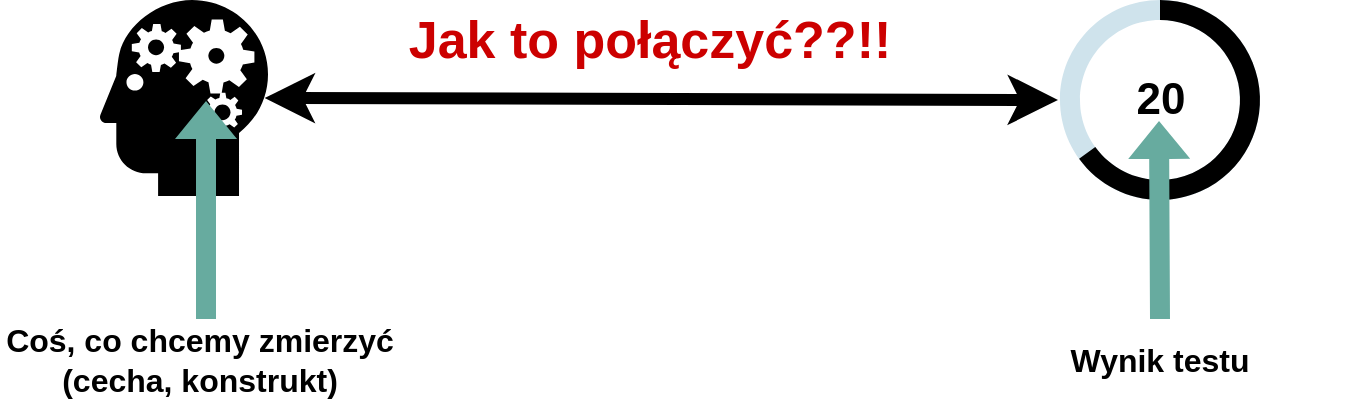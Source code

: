 <mxfile version="12.1.7" type="device" pages="1"><diagram id="CImm3uffyBCdk5WBtQvi" name="Page-1"><mxGraphModel dx="932" dy="601" grid="1" gridSize="10" guides="1" tooltips="1" connect="1" arrows="1" fold="1" page="1" pageScale="1" pageWidth="800" pageHeight="450" math="0" shadow="0"><root><mxCell id="0"/><mxCell id="1" parent="0"/><mxCell id="UU-S2RHuxFeCheLmZpNd-11" value="" style="shape=mxgraph.signs.healthcare.mental_health;html=1;pointerEvents=1;fillColor=#000000;strokeColor=none;verticalLabelPosition=bottom;verticalAlign=top;align=center;" vertex="1" parent="1"><mxGeometry x="80" y="150" width="84" height="98" as="geometry"/></mxCell><mxCell id="UU-S2RHuxFeCheLmZpNd-15" value="" style="shape=flexArrow;endArrow=classic;html=1;fontColor=#000000;entryX=0.631;entryY=0.51;entryDx=0;entryDy=0;entryPerimeter=0;fillColor=#67AB9F;strokeColor=none;" edge="1" parent="1" target="UU-S2RHuxFeCheLmZpNd-11"><mxGeometry width="50" height="50" relative="1" as="geometry"><mxPoint x="133" y="310" as="sourcePoint"/><mxPoint x="130" y="270" as="targetPoint"/></mxGeometry></mxCell><mxCell id="UU-S2RHuxFeCheLmZpNd-18" value="&lt;font style=&quot;font-size: 16px;&quot;&gt;Coś, co chcemy zmierzyć&lt;br style=&quot;font-size: 16px;&quot;&gt;(cecha, konstrukt)&lt;/font&gt;" style="text;html=1;strokeColor=none;fillColor=none;align=center;verticalAlign=middle;whiteSpace=wrap;rounded=0;fontColor=#000000;fontSize=16;fontStyle=1" vertex="1" parent="1"><mxGeometry x="30" y="320" width="200" height="20" as="geometry"/></mxCell><mxCell id="UU-S2RHuxFeCheLmZpNd-20" value="" style="endArrow=classic;startArrow=classic;html=1;fillColor=#67AB9F;fontSize=16;fontColor=#000000;exitX=0.98;exitY=0.5;exitDx=0;exitDy=0;exitPerimeter=0;entryX=-0.01;entryY=0.5;entryDx=0;entryDy=0;entryPerimeter=0;strokeWidth=6;" edge="1" parent="1" source="UU-S2RHuxFeCheLmZpNd-11" target="UU-S2RHuxFeCheLmZpNd-13"><mxGeometry width="50" height="50" relative="1" as="geometry"><mxPoint x="280" y="199" as="sourcePoint"/><mxPoint x="330" y="149" as="targetPoint"/></mxGeometry></mxCell><mxCell id="UU-S2RHuxFeCheLmZpNd-21" value="" style="group" vertex="1" connectable="0" parent="1"><mxGeometry x="510" y="150" width="200" height="190" as="geometry"/></mxCell><mxCell id="UU-S2RHuxFeCheLmZpNd-13" value="" style="verticalLabelPosition=bottom;verticalAlign=top;html=1;shape=mxgraph.basic.donut;dx=10;strokeColor=none;fillColor=#10739E;fontSize=10;fontColor=#000000;align=center;fillOpacity=20;" vertex="1" parent="UU-S2RHuxFeCheLmZpNd-21"><mxGeometry x="50" width="100" height="100" as="geometry"/></mxCell><mxCell id="UU-S2RHuxFeCheLmZpNd-14" value="20" style="verticalLabelPosition=middle;verticalAlign=middle;html=1;shape=mxgraph.basic.partConcEllipse;startAngle=0;endAngle=0.65;arcWidth=0.2;strokeColor=none;fillColor=#000000;fontSize=22;fontColor=#000000;align=center;fontStyle=1" vertex="1" parent="UU-S2RHuxFeCheLmZpNd-13"><mxGeometry width="100" height="100" as="geometry"/></mxCell><mxCell id="UU-S2RHuxFeCheLmZpNd-16" value="" style="shape=flexArrow;endArrow=classic;html=1;fontColor=#000000;entryX=0.631;entryY=0.51;entryDx=0;entryDy=0;entryPerimeter=0;fillColor=#67AB9F;strokeColor=none;" edge="1" parent="UU-S2RHuxFeCheLmZpNd-21"><mxGeometry width="50" height="50" relative="1" as="geometry"><mxPoint x="100" y="160" as="sourcePoint"/><mxPoint x="99.504" y="59.98" as="targetPoint"/></mxGeometry></mxCell><mxCell id="UU-S2RHuxFeCheLmZpNd-19" value="Wynik testu" style="text;html=1;strokeColor=none;fillColor=none;align=center;verticalAlign=middle;whiteSpace=wrap;rounded=0;fontColor=#000000;fontSize=16;fontStyle=1" vertex="1" parent="UU-S2RHuxFeCheLmZpNd-21"><mxGeometry y="170" width="200" height="20" as="geometry"/></mxCell><mxCell id="UU-S2RHuxFeCheLmZpNd-22" value="&lt;b style=&quot;font-size: 26px;&quot;&gt;Jak to połączyć??!!&lt;/b&gt;" style="text;html=1;strokeColor=none;fillColor=none;align=center;verticalAlign=middle;whiteSpace=wrap;rounded=0;fontSize=26;fontColor=#CC0000;" vertex="1" parent="1"><mxGeometry x="200" y="160" width="310" height="20" as="geometry"/></mxCell></root></mxGraphModel></diagram></mxfile>